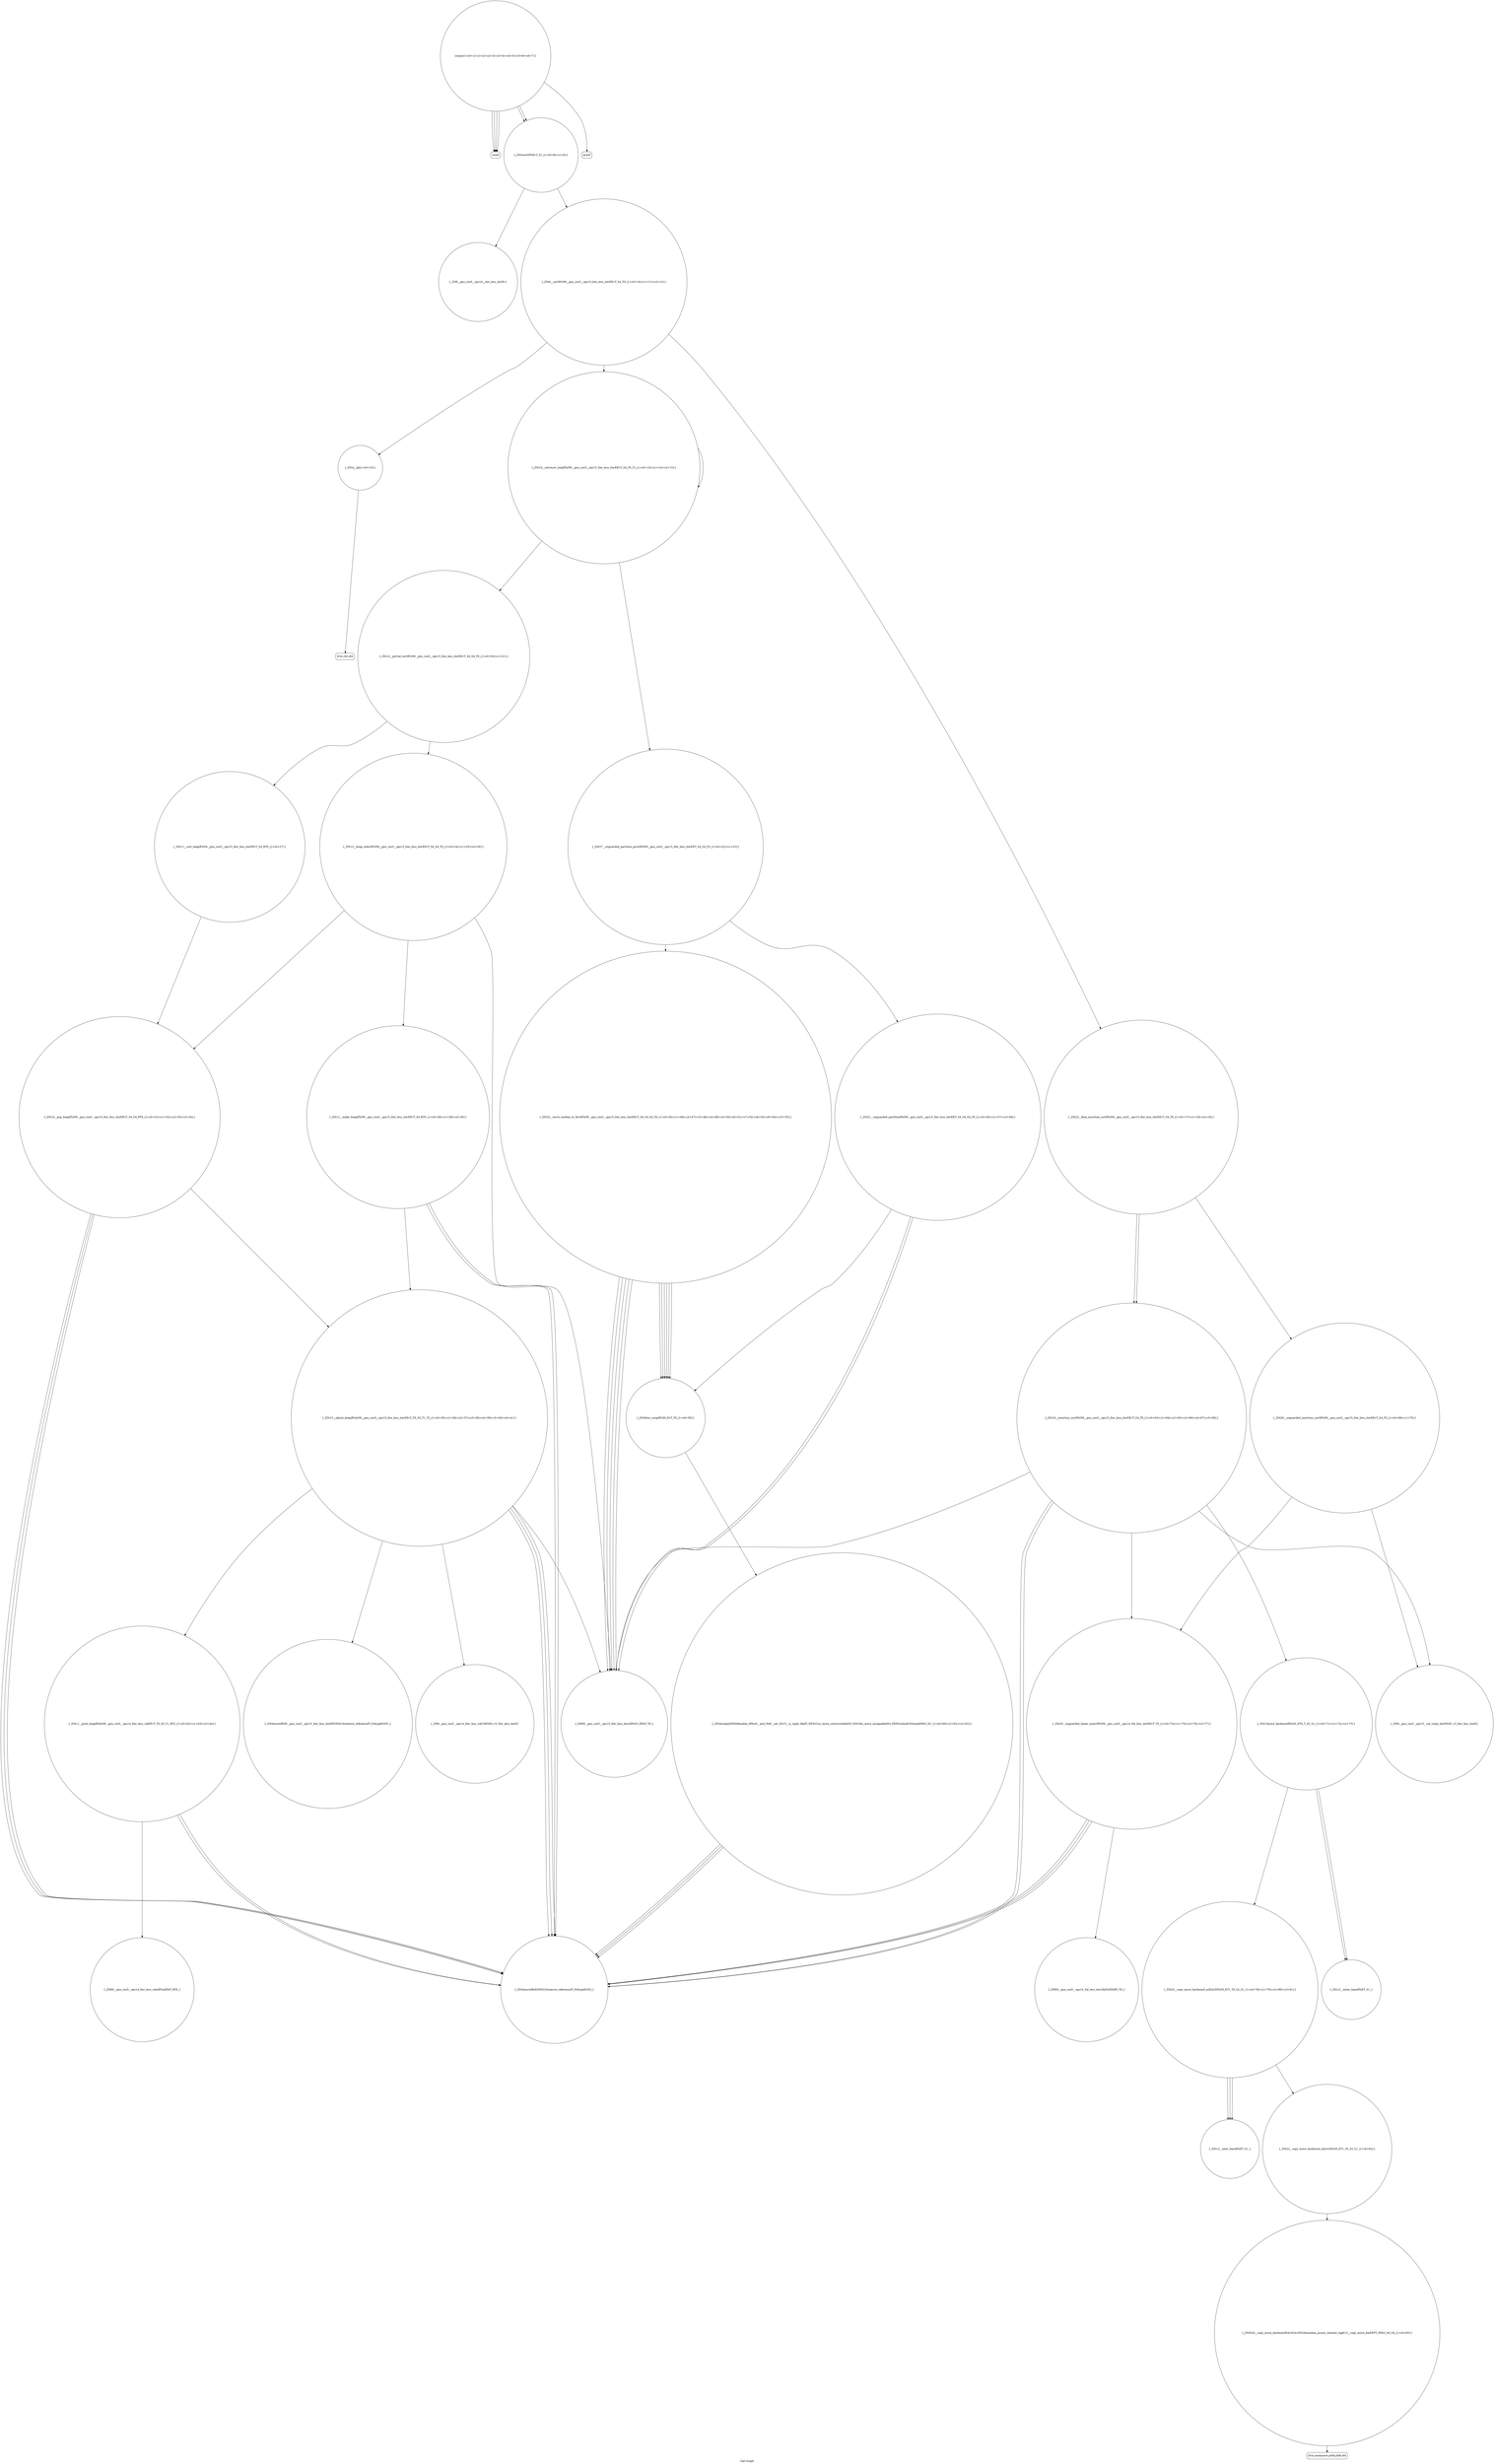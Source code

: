 digraph "Call Graph" {
	label="Call Graph";

	Node0x55db81f77630 [shape=record,shape=circle,label="{main|{<s0>1|<s1>2|<s2>3|<s3>4|<s4>5|<s5>6|<s6>7}}"];
	Node0x55db81f77630:s0 -> Node0x55db81f77ac0[color=black];
	Node0x55db81f77630:s1 -> Node0x55db81f77ac0[color=black];
	Node0x55db81f77630:s2 -> Node0x55db81f77ac0[color=black];
	Node0x55db81f77630:s3 -> Node0x55db81f77ac0[color=black];
	Node0x55db81f77630:s4 -> Node0x55db81f77b40[color=black];
	Node0x55db81f77630:s5 -> Node0x55db81f77b40[color=black];
	Node0x55db81f77630:s6 -> Node0x55db81f77bc0[color=black];
	Node0x55db81f78740 [shape=record,shape=Mrecord,label="{llvm.ctlz.i64}"];
	Node0x55db81f77dc0 [shape=record,shape=circle,label="{_ZSt4__lgl|{<s0>16}}"];
	Node0x55db81f77dc0:s0 -> Node0x55db81f78740[color=black];
	Node0x55db81f78ac0 [shape=record,shape=circle,label="{_ZSt12__miter_baseIPxET_S1_}"];
	Node0x55db81f78140 [shape=record,shape=circle,label="{_ZNK9__gnu_cxx5__ops15_Iter_less_iterclIPxS3_EEbT_T0_}"];
	Node0x55db81f784c0 [shape=record,shape=circle,label="{_ZNK9__gnu_cxx5__ops14_Iter_less_valclIPxxEEbT_RT0_}"];
	Node0x55db81f77b40 [shape=record,shape=circle,label="{_ZSt4sortIPxEvT_S1_|{<s0>8|<s1>9}}"];
	Node0x55db81f77b40:s0 -> Node0x55db81f77cc0[color=black];
	Node0x55db81f77b40:s1 -> Node0x55db81f77c40[color=black];
	Node0x55db81f78840 [shape=record,shape=circle,label="{_ZSt26__unguarded_insertion_sortIPxN9__gnu_cxx5__ops15_Iter_less_iterEEvT_S4_T0_|{<s0>69|<s1>70}}"];
	Node0x55db81f78840:s0 -> Node0x55db81f789c0[color=black];
	Node0x55db81f78840:s1 -> Node0x55db81f78940[color=black];
	Node0x55db81f77ec0 [shape=record,shape=circle,label="{_ZSt14__partial_sortIPxN9__gnu_cxx5__ops15_Iter_less_iterEEvT_S4_S4_T0_|{<s0>20|<s1>21}}"];
	Node0x55db81f77ec0:s0 -> Node0x55db81f77fc0[color=black];
	Node0x55db81f77ec0:s1 -> Node0x55db81f78040[color=black];
	Node0x55db81f78bc0 [shape=record,shape=circle,label="{_ZSt12__niter_baseIPxET_S1_}"];
	Node0x55db81f78240 [shape=record,shape=circle,label="{_ZSt4moveIRxEONSt16remove_referenceIT_E4typeEOS2_}"];
	Node0x55db81f785c0 [shape=record,shape=circle,label="{_ZSt21__unguarded_partitionIPxN9__gnu_cxx5__ops15_Iter_less_iterEET_S4_S4_S4_T0_|{<s0>56|<s1>57|<s2>58}}"];
	Node0x55db81f785c0:s0 -> Node0x55db81f78140[color=black];
	Node0x55db81f785c0:s1 -> Node0x55db81f78140[color=black];
	Node0x55db81f785c0:s2 -> Node0x55db81f78640[color=black];
	Node0x55db81f77c40 [shape=record,shape=circle,label="{_ZSt6__sortIPxN9__gnu_cxx5__ops15_Iter_less_iterEEvT_S4_T0_|{<s0>10|<s1>11|<s2>12}}"];
	Node0x55db81f77c40:s0 -> Node0x55db81f77dc0[color=black];
	Node0x55db81f77c40:s1 -> Node0x55db81f77d40[color=black];
	Node0x55db81f77c40:s2 -> Node0x55db81f77e40[color=black];
	Node0x55db81f78940 [shape=record,shape=circle,label="{_ZSt25__unguarded_linear_insertIPxN9__gnu_cxx5__ops14_Val_less_iterEEvT_T0_|{<s0>74|<s1>75|<s2>76|<s3>77}}"];
	Node0x55db81f78940:s0 -> Node0x55db81f78240[color=black];
	Node0x55db81f78940:s1 -> Node0x55db81f78d40[color=black];
	Node0x55db81f78940:s2 -> Node0x55db81f78240[color=black];
	Node0x55db81f78940:s3 -> Node0x55db81f78240[color=black];
	Node0x55db81f77fc0 [shape=record,shape=circle,label="{_ZSt13__heap_selectIPxN9__gnu_cxx5__ops15_Iter_less_iterEEvT_S4_S4_T0_|{<s0>24|<s1>25|<s2>26}}"];
	Node0x55db81f77fc0:s0 -> Node0x55db81f780c0[color=black];
	Node0x55db81f77fc0:s1 -> Node0x55db81f78140[color=black];
	Node0x55db81f77fc0:s2 -> Node0x55db81f781c0[color=black];
	Node0x55db81f78cc0 [shape=record,shape=Mrecord,label="{llvm.memmove.p0i8.p0i8.i64}"];
	Node0x55db81f78340 [shape=record,shape=circle,label="{_ZSt4moveIRN9__gnu_cxx5__ops15_Iter_less_iterEEONSt16remove_referenceIT_E4typeEOS5_}"];
	Node0x55db81f786c0 [shape=record,shape=circle,label="{_ZSt4swapIxENSt9enable_ifIXsr6__and_ISt6__not_ISt15__is_tuple_likeIT_EESt21is_move_constructibleIS3_ESt18is_move_assignableIS3_EEE5valueEvE4typeERS3_SC_|{<s0>60|<s1>61|<s2>62}}"];
	Node0x55db81f786c0:s0 -> Node0x55db81f78240[color=black];
	Node0x55db81f786c0:s1 -> Node0x55db81f78240[color=black];
	Node0x55db81f786c0:s2 -> Node0x55db81f78240[color=black];
	Node0x55db81f77d40 [shape=record,shape=circle,label="{_ZSt16__introsort_loopIPxlN9__gnu_cxx5__ops15_Iter_less_iterEEvT_S4_T0_T1_|{<s0>13|<s1>14|<s2>15}}"];
	Node0x55db81f77d40:s0 -> Node0x55db81f77ec0[color=black];
	Node0x55db81f77d40:s1 -> Node0x55db81f77f40[color=black];
	Node0x55db81f77d40:s2 -> Node0x55db81f77d40[color=black];
	Node0x55db81f78a40 [shape=record,shape=circle,label="{_ZSt23__copy_move_backward_a2ILb1EPxS0_ET1_T0_S2_S1_|{<s0>78|<s1>79|<s2>80|<s3>81}}"];
	Node0x55db81f78a40:s0 -> Node0x55db81f78bc0[color=black];
	Node0x55db81f78a40:s1 -> Node0x55db81f78bc0[color=black];
	Node0x55db81f78a40:s2 -> Node0x55db81f78bc0[color=black];
	Node0x55db81f78a40:s3 -> Node0x55db81f78b40[color=black];
	Node0x55db81f780c0 [shape=record,shape=circle,label="{_ZSt11__make_heapIPxN9__gnu_cxx5__ops15_Iter_less_iterEEvT_S4_RT0_|{<s0>28|<s1>29|<s2>30}}"];
	Node0x55db81f780c0:s0 -> Node0x55db81f78240[color=black];
	Node0x55db81f780c0:s1 -> Node0x55db81f78240[color=black];
	Node0x55db81f780c0:s2 -> Node0x55db81f782c0[color=black];
	Node0x55db81f78440 [shape=record,shape=circle,label="{_ZSt11__push_heapIPxlxN9__gnu_cxx5__ops14_Iter_less_valEEvT_T0_S5_T1_RT2_|{<s0>42|<s1>43|<s2>44}}"];
	Node0x55db81f78440:s0 -> Node0x55db81f784c0[color=black];
	Node0x55db81f78440:s1 -> Node0x55db81f78240[color=black];
	Node0x55db81f78440:s2 -> Node0x55db81f78240[color=black];
	Node0x55db81f77ac0 [shape=record,shape=Mrecord,label="{scanf}"];
	Node0x55db81f787c0 [shape=record,shape=circle,label="{_ZSt16__insertion_sortIPxN9__gnu_cxx5__ops15_Iter_less_iterEEvT_S4_T0_|{<s0>63|<s1>64|<s2>65|<s3>66|<s4>67|<s5>68}}"];
	Node0x55db81f787c0:s0 -> Node0x55db81f78140[color=black];
	Node0x55db81f787c0:s1 -> Node0x55db81f78240[color=black];
	Node0x55db81f787c0:s2 -> Node0x55db81f788c0[color=black];
	Node0x55db81f787c0:s3 -> Node0x55db81f78240[color=black];
	Node0x55db81f787c0:s4 -> Node0x55db81f789c0[color=black];
	Node0x55db81f787c0:s5 -> Node0x55db81f78940[color=black];
	Node0x55db81f77e40 [shape=record,shape=circle,label="{_ZSt22__final_insertion_sortIPxN9__gnu_cxx5__ops15_Iter_less_iterEEvT_S4_T0_|{<s0>17|<s1>18|<s2>19}}"];
	Node0x55db81f77e40:s0 -> Node0x55db81f787c0[color=black];
	Node0x55db81f77e40:s1 -> Node0x55db81f78840[color=black];
	Node0x55db81f77e40:s2 -> Node0x55db81f787c0[color=black];
	Node0x55db81f78b40 [shape=record,shape=circle,label="{_ZSt22__copy_move_backward_aILb1EPxS0_ET1_T0_S2_S1_|{<s0>82}}"];
	Node0x55db81f78b40:s0 -> Node0x55db81f78c40[color=black];
	Node0x55db81f781c0 [shape=record,shape=circle,label="{_ZSt10__pop_heapIPxN9__gnu_cxx5__ops15_Iter_less_iterEEvT_S4_S4_RT0_|{<s0>31|<s1>32|<s2>33|<s3>34}}"];
	Node0x55db81f781c0:s0 -> Node0x55db81f78240[color=black];
	Node0x55db81f781c0:s1 -> Node0x55db81f78240[color=black];
	Node0x55db81f781c0:s2 -> Node0x55db81f78240[color=black];
	Node0x55db81f781c0:s3 -> Node0x55db81f782c0[color=black];
	Node0x55db81f78540 [shape=record,shape=circle,label="{_ZSt22__move_median_to_firstIPxN9__gnu_cxx5__ops15_Iter_less_iterEEvT_S4_S4_S4_T0_|{<s0>45|<s1>46|<s2>47|<s3>48|<s4>49|<s5>50|<s6>51|<s7>52|<s8>53|<s9>54|<s10>55}}"];
	Node0x55db81f78540:s0 -> Node0x55db81f78140[color=black];
	Node0x55db81f78540:s1 -> Node0x55db81f78140[color=black];
	Node0x55db81f78540:s2 -> Node0x55db81f78640[color=black];
	Node0x55db81f78540:s3 -> Node0x55db81f78140[color=black];
	Node0x55db81f78540:s4 -> Node0x55db81f78640[color=black];
	Node0x55db81f78540:s5 -> Node0x55db81f78640[color=black];
	Node0x55db81f78540:s6 -> Node0x55db81f78140[color=black];
	Node0x55db81f78540:s7 -> Node0x55db81f78640[color=black];
	Node0x55db81f78540:s8 -> Node0x55db81f78140[color=black];
	Node0x55db81f78540:s9 -> Node0x55db81f78640[color=black];
	Node0x55db81f78540:s10 -> Node0x55db81f78640[color=black];
	Node0x55db81f77bc0 [shape=record,shape=Mrecord,label="{printf}"];
	Node0x55db81f788c0 [shape=record,shape=circle,label="{_ZSt13move_backwardIPxS0_ET0_T_S2_S1_|{<s0>71|<s1>72|<s2>73}}"];
	Node0x55db81f788c0:s0 -> Node0x55db81f78ac0[color=black];
	Node0x55db81f788c0:s1 -> Node0x55db81f78ac0[color=black];
	Node0x55db81f788c0:s2 -> Node0x55db81f78a40[color=black];
	Node0x55db81f77f40 [shape=record,shape=circle,label="{_ZSt27__unguarded_partition_pivotIPxN9__gnu_cxx5__ops15_Iter_less_iterEET_S4_S4_T0_|{<s0>22|<s1>23}}"];
	Node0x55db81f77f40:s0 -> Node0x55db81f78540[color=black];
	Node0x55db81f77f40:s1 -> Node0x55db81f785c0[color=black];
	Node0x55db81f78c40 [shape=record,shape=circle,label="{_ZNSt20__copy_move_backwardILb1ELb1ESt26random_access_iterator_tagE13__copy_move_bIxEEPT_PKS3_S6_S4_|{<s0>83}}"];
	Node0x55db81f78c40:s0 -> Node0x55db81f78cc0[color=black];
	Node0x55db81f782c0 [shape=record,shape=circle,label="{_ZSt13__adjust_heapIPxlxN9__gnu_cxx5__ops15_Iter_less_iterEEvT_T0_S5_T1_T2_|{<s0>35|<s1>36|<s2>37|<s3>38|<s4>39|<s5>40|<s6>41}}"];
	Node0x55db81f782c0:s0 -> Node0x55db81f78140[color=black];
	Node0x55db81f782c0:s1 -> Node0x55db81f78240[color=black];
	Node0x55db81f782c0:s2 -> Node0x55db81f78240[color=black];
	Node0x55db81f782c0:s3 -> Node0x55db81f78340[color=black];
	Node0x55db81f782c0:s4 -> Node0x55db81f783c0[color=black];
	Node0x55db81f782c0:s5 -> Node0x55db81f78240[color=black];
	Node0x55db81f782c0:s6 -> Node0x55db81f78440[color=black];
	Node0x55db81f78640 [shape=record,shape=circle,label="{_ZSt9iter_swapIPxS0_EvT_T0_|{<s0>59}}"];
	Node0x55db81f78640:s0 -> Node0x55db81f786c0[color=black];
	Node0x55db81f77cc0 [shape=record,shape=circle,label="{_ZN9__gnu_cxx5__ops16__iter_less_iterEv}"];
	Node0x55db81f789c0 [shape=record,shape=circle,label="{_ZN9__gnu_cxx5__ops15__val_comp_iterENS0_15_Iter_less_iterE}"];
	Node0x55db81f78040 [shape=record,shape=circle,label="{_ZSt11__sort_heapIPxN9__gnu_cxx5__ops15_Iter_less_iterEEvT_S4_RT0_|{<s0>27}}"];
	Node0x55db81f78040:s0 -> Node0x55db81f781c0[color=black];
	Node0x55db81f78d40 [shape=record,shape=circle,label="{_ZNK9__gnu_cxx5__ops14_Val_less_iterclIxPxEEbRT_T0_}"];
	Node0x55db81f783c0 [shape=record,shape=circle,label="{_ZN9__gnu_cxx5__ops14_Iter_less_valC2ENS0_15_Iter_less_iterE}"];
}
